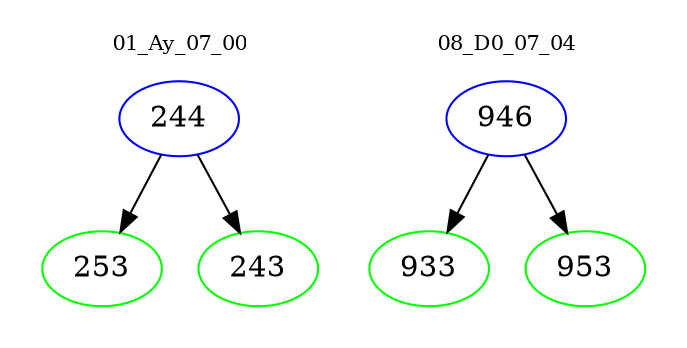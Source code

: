 digraph{
subgraph cluster_0 {
color = white
label = "01_Ay_07_00";
fontsize=10;
T0_244 [label="244", color="blue"]
T0_244 -> T0_253 [color="black"]
T0_253 [label="253", color="green"]
T0_244 -> T0_243 [color="black"]
T0_243 [label="243", color="green"]
}
subgraph cluster_1 {
color = white
label = "08_D0_07_04";
fontsize=10;
T1_946 [label="946", color="blue"]
T1_946 -> T1_933 [color="black"]
T1_933 [label="933", color="green"]
T1_946 -> T1_953 [color="black"]
T1_953 [label="953", color="green"]
}
}
